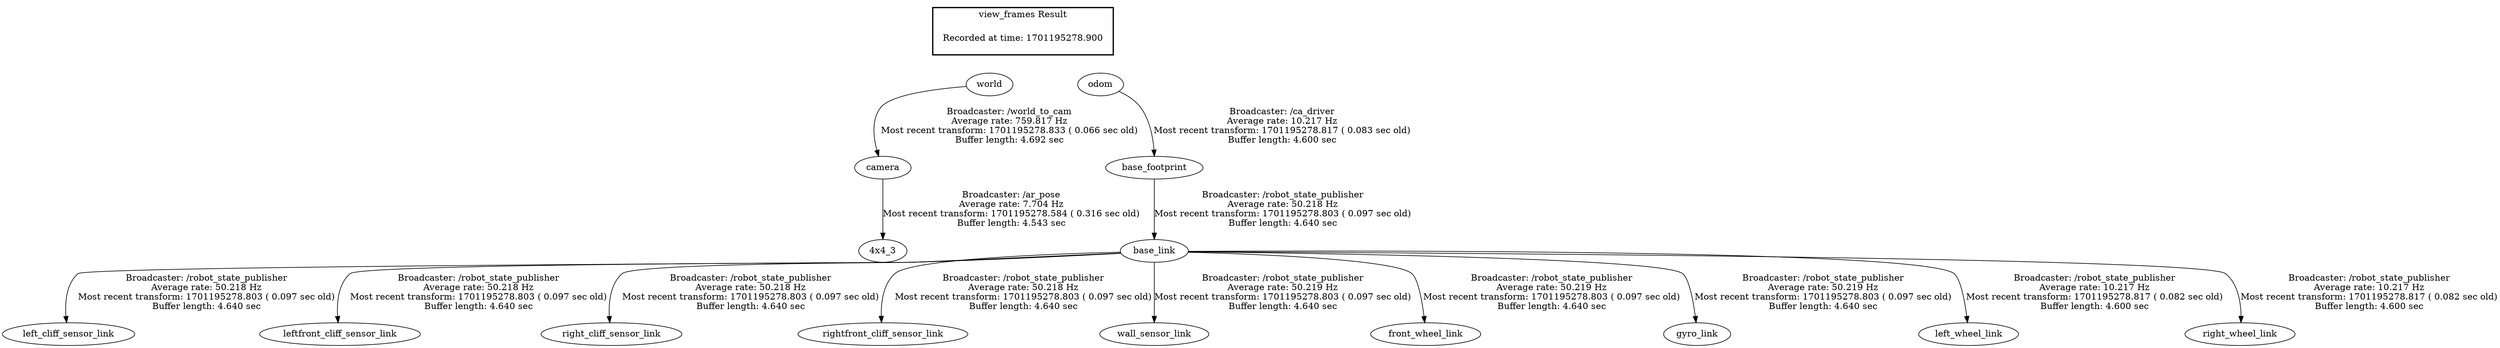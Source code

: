 digraph G {
"world" -> "camera"[label="Broadcaster: /world_to_cam\nAverage rate: 759.817 Hz\nMost recent transform: 1701195278.833 ( 0.066 sec old)\nBuffer length: 4.692 sec\n"];
"base_footprint" -> "base_link"[label="Broadcaster: /robot_state_publisher\nAverage rate: 50.218 Hz\nMost recent transform: 1701195278.803 ( 0.097 sec old)\nBuffer length: 4.640 sec\n"];
"odom" -> "base_footprint"[label="Broadcaster: /ca_driver\nAverage rate: 10.217 Hz\nMost recent transform: 1701195278.817 ( 0.083 sec old)\nBuffer length: 4.600 sec\n"];
"base_link" -> "left_cliff_sensor_link"[label="Broadcaster: /robot_state_publisher\nAverage rate: 50.218 Hz\nMost recent transform: 1701195278.803 ( 0.097 sec old)\nBuffer length: 4.640 sec\n"];
"base_link" -> "leftfront_cliff_sensor_link"[label="Broadcaster: /robot_state_publisher\nAverage rate: 50.218 Hz\nMost recent transform: 1701195278.803 ( 0.097 sec old)\nBuffer length: 4.640 sec\n"];
"base_link" -> "right_cliff_sensor_link"[label="Broadcaster: /robot_state_publisher\nAverage rate: 50.218 Hz\nMost recent transform: 1701195278.803 ( 0.097 sec old)\nBuffer length: 4.640 sec\n"];
"base_link" -> "rightfront_cliff_sensor_link"[label="Broadcaster: /robot_state_publisher\nAverage rate: 50.218 Hz\nMost recent transform: 1701195278.803 ( 0.097 sec old)\nBuffer length: 4.640 sec\n"];
"base_link" -> "wall_sensor_link"[label="Broadcaster: /robot_state_publisher\nAverage rate: 50.219 Hz\nMost recent transform: 1701195278.803 ( 0.097 sec old)\nBuffer length: 4.640 sec\n"];
"base_link" -> "front_wheel_link"[label="Broadcaster: /robot_state_publisher\nAverage rate: 50.219 Hz\nMost recent transform: 1701195278.803 ( 0.097 sec old)\nBuffer length: 4.640 sec\n"];
"base_link" -> "gyro_link"[label="Broadcaster: /robot_state_publisher\nAverage rate: 50.219 Hz\nMost recent transform: 1701195278.803 ( 0.097 sec old)\nBuffer length: 4.640 sec\n"];
"base_link" -> "left_wheel_link"[label="Broadcaster: /robot_state_publisher\nAverage rate: 10.217 Hz\nMost recent transform: 1701195278.817 ( 0.082 sec old)\nBuffer length: 4.600 sec\n"];
"base_link" -> "right_wheel_link"[label="Broadcaster: /robot_state_publisher\nAverage rate: 10.217 Hz\nMost recent transform: 1701195278.817 ( 0.082 sec old)\nBuffer length: 4.600 sec\n"];
"camera" -> "4x4_3"[label="Broadcaster: /ar_pose\nAverage rate: 7.704 Hz\nMost recent transform: 1701195278.584 ( 0.316 sec old)\nBuffer length: 4.543 sec\n"];
edge [style=invis];
 subgraph cluster_legend { style=bold; color=black; label ="view_frames Result";
"Recorded at time: 1701195278.900"[ shape=plaintext ] ;
 }->"world";
edge [style=invis];
 subgraph cluster_legend { style=bold; color=black; label ="view_frames Result";
"Recorded at time: 1701195278.900"[ shape=plaintext ] ;
 }->"odom";
}